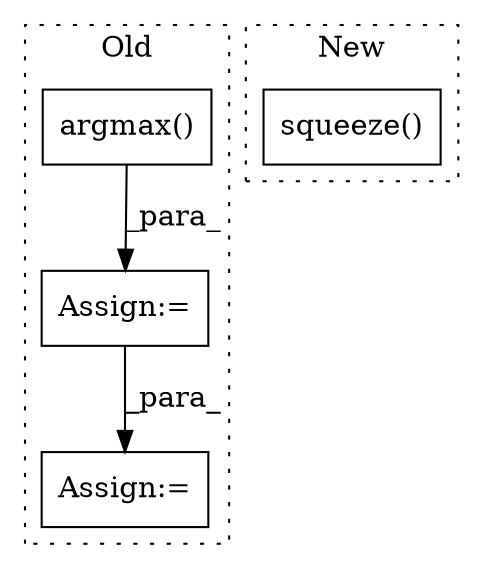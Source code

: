 digraph G {
subgraph cluster0 {
1 [label="argmax()" a="75" s="1719" l="19" shape="box"];
3 [label="Assign:=" a="68" s="1814" l="4" shape="box"];
4 [label="Assign:=" a="68" s="1871" l="3" shape="box"];
label = "Old";
style="dotted";
}
subgraph cluster1 {
2 [label="squeeze()" a="75" s="1780,1794" l="13,1" shape="box"];
label = "New";
style="dotted";
}
1 -> 3 [label="_para_"];
3 -> 4 [label="_para_"];
}